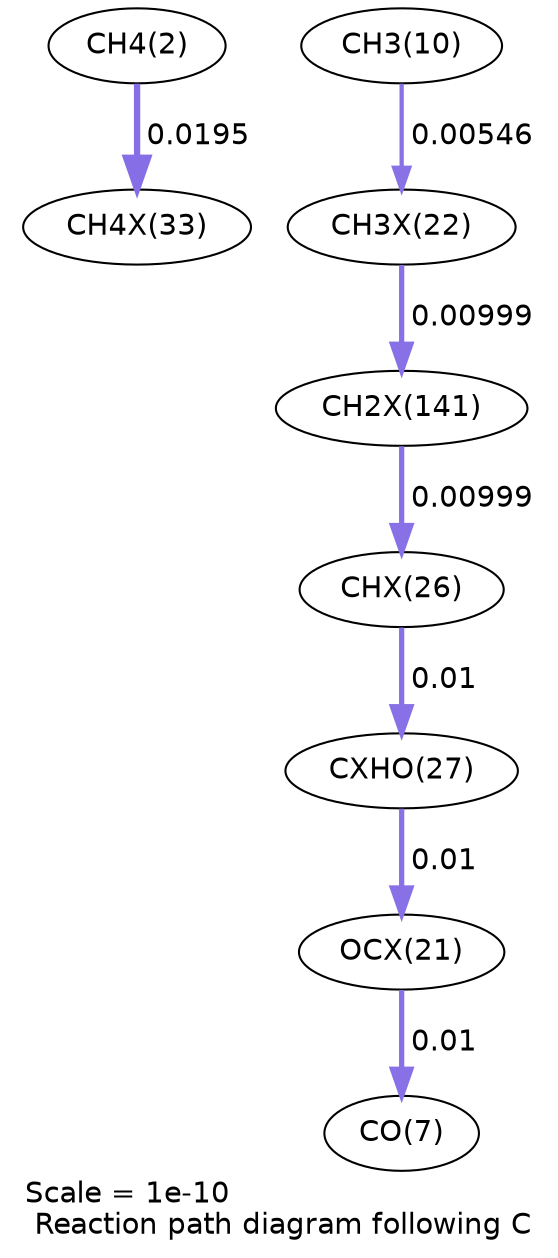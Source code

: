 digraph reaction_paths {
center=1;
s4 -> s44[fontname="Helvetica", penwidth=3.03, arrowsize=1.51, color="0.7, 0.52, 0.9"
, label=" 0.0195"];
s12 -> s40[fontname="Helvetica", penwidth=2.07, arrowsize=1.03, color="0.7, 0.505, 0.9"
, label=" 0.00546"];
s40 -> s52[fontname="Helvetica", penwidth=2.52, arrowsize=1.26, color="0.7, 0.51, 0.9"
, label=" 0.00999"];
s52 -> s42[fontname="Helvetica", penwidth=2.52, arrowsize=1.26, color="0.7, 0.51, 0.9"
, label=" 0.00999"];
s42 -> s43[fontname="Helvetica", penwidth=2.52, arrowsize=1.26, color="0.7, 0.51, 0.9"
, label=" 0.01"];
s43 -> s39[fontname="Helvetica", penwidth=2.52, arrowsize=1.26, color="0.7, 0.51, 0.9"
, label=" 0.01"];
s39 -> s9[fontname="Helvetica", penwidth=2.52, arrowsize=1.26, color="0.7, 0.51, 0.9"
, label=" 0.01"];
s4 [ fontname="Helvetica", label="CH4(2)"];
s9 [ fontname="Helvetica", label="CO(7)"];
s12 [ fontname="Helvetica", label="CH3(10)"];
s39 [ fontname="Helvetica", label="OCX(21)"];
s40 [ fontname="Helvetica", label="CH3X(22)"];
s42 [ fontname="Helvetica", label="CHX(26)"];
s43 [ fontname="Helvetica", label="CXHO(27)"];
s44 [ fontname="Helvetica", label="CH4X(33)"];
s52 [ fontname="Helvetica", label="CH2X(141)"];
 label = "Scale = 1e-10\l Reaction path diagram following C";
 fontname = "Helvetica";
}
